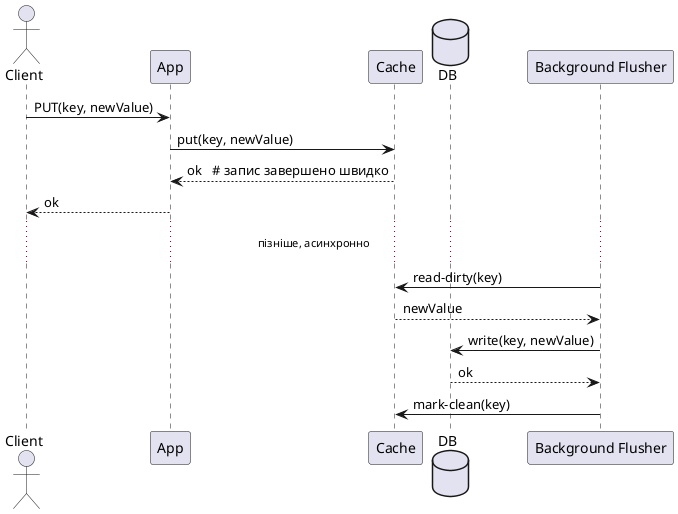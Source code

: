 @startuml
actor Client
participant "App" as A
participant "Cache" as C
database "DB" as D
participant "Background Flusher" as F

Client -> A: PUT(key, newValue)
A -> C: put(key, newValue)
C --> A: ok   # запис завершено швидко
A --> Client: ok

...пізніше, асинхронно...
F -> C: read-dirty(key)
C --> F: newValue
F -> D: write(key, newValue)
D --> F: ok
F -> C: mark-clean(key)
@enduml